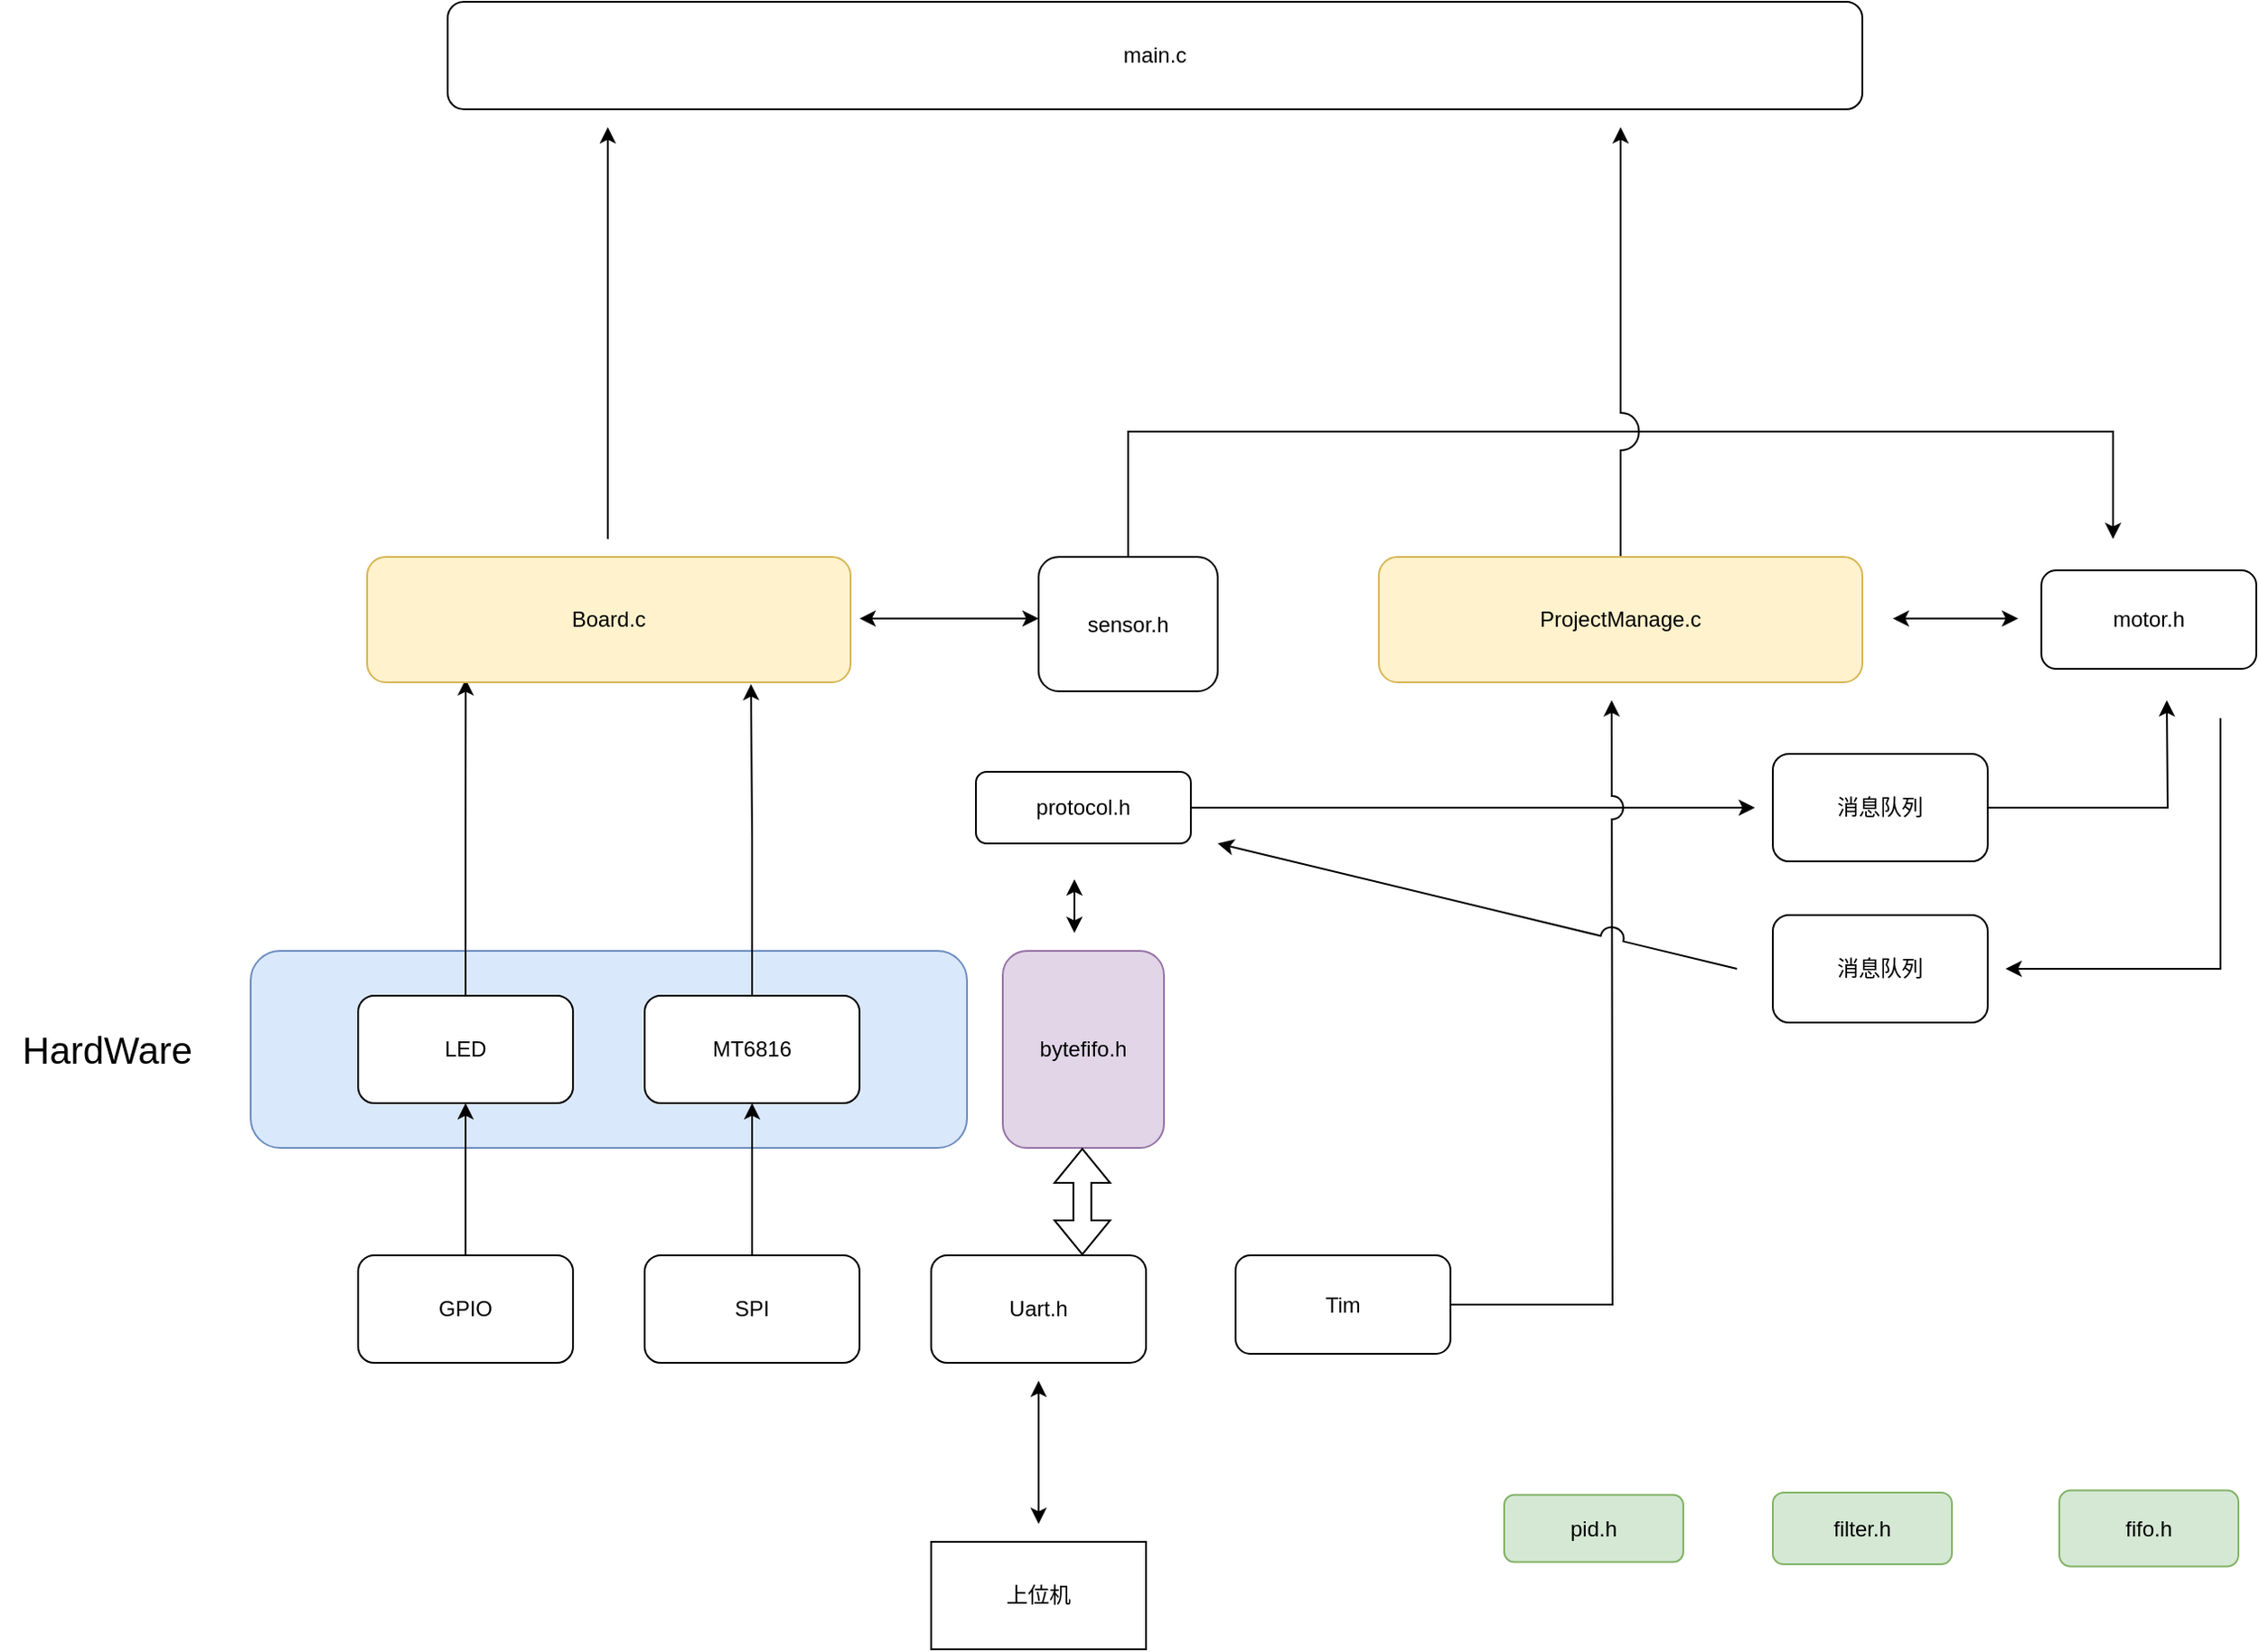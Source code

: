 <mxfile version="22.0.0" type="device">
  <diagram name="第 1 页" id="xYpy-MfsaMRQK1k4Ok_8">
    <mxGraphModel dx="2207" dy="2077" grid="1" gridSize="10" guides="1" tooltips="1" connect="1" arrows="1" fold="1" page="1" pageScale="1" pageWidth="827" pageHeight="1169" math="0" shadow="0">
      <root>
        <mxCell id="0" />
        <mxCell id="1" parent="0" />
        <mxCell id="InQHo25FBvMpRqRcAqbQ-57" style="edgeStyle=orthogonalEdgeStyle;rounded=0;orthogonalLoop=1;jettySize=auto;html=1;" edge="1" parent="1" source="InQHo25FBvMpRqRcAqbQ-26">
          <mxGeometry relative="1" as="geometry">
            <mxPoint x="680" y="300" as="targetPoint" />
          </mxGeometry>
        </mxCell>
        <mxCell id="InQHo25FBvMpRqRcAqbQ-26" value="protocol.h" style="rounded=1;whiteSpace=wrap;html=1;" vertex="1" parent="1">
          <mxGeometry x="245" y="280" width="120" height="40" as="geometry" />
        </mxCell>
        <mxCell id="InQHo25FBvMpRqRcAqbQ-2" value="GPIO" style="rounded=1;whiteSpace=wrap;html=1;" vertex="1" parent="1">
          <mxGeometry x="-100" y="550" width="120" height="60" as="geometry" />
        </mxCell>
        <mxCell id="InQHo25FBvMpRqRcAqbQ-3" value="SPI" style="rounded=1;whiteSpace=wrap;html=1;" vertex="1" parent="1">
          <mxGeometry x="60" y="550" width="120" height="60" as="geometry" />
        </mxCell>
        <mxCell id="InQHo25FBvMpRqRcAqbQ-6" value="" style="rounded=1;whiteSpace=wrap;html=1;fillColor=#dae8fc;strokeColor=#6c8ebf;" vertex="1" parent="1">
          <mxGeometry x="-160" y="380" width="400" height="110" as="geometry" />
        </mxCell>
        <mxCell id="InQHo25FBvMpRqRcAqbQ-9" value="" style="edgeStyle=orthogonalEdgeStyle;rounded=0;orthogonalLoop=1;jettySize=auto;html=1;entryX=0.204;entryY=0.976;entryDx=0;entryDy=0;entryPerimeter=0;" edge="1" parent="1" source="InQHo25FBvMpRqRcAqbQ-4" target="InQHo25FBvMpRqRcAqbQ-12">
          <mxGeometry relative="1" as="geometry">
            <mxPoint x="-40" y="270" as="targetPoint" />
          </mxGeometry>
        </mxCell>
        <mxCell id="InQHo25FBvMpRqRcAqbQ-4" value="LED&lt;br&gt;" style="rounded=1;whiteSpace=wrap;html=1;" vertex="1" parent="1">
          <mxGeometry x="-100" y="405" width="120" height="60" as="geometry" />
        </mxCell>
        <mxCell id="InQHo25FBvMpRqRcAqbQ-11" value="" style="edgeStyle=orthogonalEdgeStyle;rounded=0;orthogonalLoop=1;jettySize=auto;html=1;entryX=0.794;entryY=1.014;entryDx=0;entryDy=0;entryPerimeter=0;" edge="1" parent="1" source="InQHo25FBvMpRqRcAqbQ-5" target="InQHo25FBvMpRqRcAqbQ-12">
          <mxGeometry relative="1" as="geometry">
            <mxPoint x="120" y="270" as="targetPoint" />
          </mxGeometry>
        </mxCell>
        <mxCell id="InQHo25FBvMpRqRcAqbQ-5" value="MT6816" style="rounded=1;whiteSpace=wrap;html=1;" vertex="1" parent="1">
          <mxGeometry x="60" y="405" width="120" height="60" as="geometry" />
        </mxCell>
        <mxCell id="InQHo25FBvMpRqRcAqbQ-7" value="HardWare" style="text;html=1;strokeColor=none;fillColor=none;align=center;verticalAlign=middle;whiteSpace=wrap;rounded=0;fontSize=21;" vertex="1" parent="1">
          <mxGeometry x="-300" y="412.5" width="120" height="45" as="geometry" />
        </mxCell>
        <mxCell id="InQHo25FBvMpRqRcAqbQ-12" value="Board.c" style="rounded=1;whiteSpace=wrap;html=1;fillColor=#fff2cc;strokeColor=#d6b656;" vertex="1" parent="1">
          <mxGeometry x="-95" y="160" width="270" height="70" as="geometry" />
        </mxCell>
        <mxCell id="InQHo25FBvMpRqRcAqbQ-42" style="edgeStyle=orthogonalEdgeStyle;rounded=0;orthogonalLoop=1;jettySize=auto;html=1;jumpStyle=arc;jumpSize=27;strokeWidth=1;" edge="1" parent="1" source="InQHo25FBvMpRqRcAqbQ-14">
          <mxGeometry relative="1" as="geometry">
            <mxPoint x="880" y="150" as="targetPoint" />
            <Array as="points">
              <mxPoint x="330" y="90" />
              <mxPoint x="880" y="90" />
            </Array>
          </mxGeometry>
        </mxCell>
        <mxCell id="InQHo25FBvMpRqRcAqbQ-14" value="sensor.h" style="rounded=1;whiteSpace=wrap;html=1;" vertex="1" parent="1">
          <mxGeometry x="280" y="160" width="100" height="75" as="geometry" />
        </mxCell>
        <mxCell id="InQHo25FBvMpRqRcAqbQ-15" value="fifo.h" style="rounded=1;whiteSpace=wrap;html=1;fillColor=#d5e8d4;strokeColor=#82b366;" vertex="1" parent="1">
          <mxGeometry x="850" y="681.25" width="100" height="42.5" as="geometry" />
        </mxCell>
        <mxCell id="InQHo25FBvMpRqRcAqbQ-16" value="filter.h" style="rounded=1;whiteSpace=wrap;html=1;fillColor=#d5e8d4;strokeColor=#82b366;" vertex="1" parent="1">
          <mxGeometry x="690" y="682.5" width="100" height="40" as="geometry" />
        </mxCell>
        <mxCell id="InQHo25FBvMpRqRcAqbQ-17" value="pid.h" style="rounded=1;whiteSpace=wrap;html=1;fillColor=#d5e8d4;strokeColor=#82b366;" vertex="1" parent="1">
          <mxGeometry x="540" y="683.75" width="100" height="37.5" as="geometry" />
        </mxCell>
        <mxCell id="InQHo25FBvMpRqRcAqbQ-21" value="main.c" style="rounded=1;whiteSpace=wrap;html=1;" vertex="1" parent="1">
          <mxGeometry x="-50" y="-150" width="790" height="60" as="geometry" />
        </mxCell>
        <mxCell id="InQHo25FBvMpRqRcAqbQ-22" value="" style="endArrow=classic;html=1;rounded=0;" edge="1" parent="1">
          <mxGeometry width="50" height="50" relative="1" as="geometry">
            <mxPoint x="39.41" y="150" as="sourcePoint" />
            <mxPoint x="39.41" y="-80" as="targetPoint" />
            <Array as="points">
              <mxPoint x="39.41" y="40" />
            </Array>
          </mxGeometry>
        </mxCell>
        <mxCell id="InQHo25FBvMpRqRcAqbQ-24" value="motor.h" style="rounded=1;whiteSpace=wrap;html=1;" vertex="1" parent="1">
          <mxGeometry x="840" y="167.5" width="120" height="55" as="geometry" />
        </mxCell>
        <mxCell id="InQHo25FBvMpRqRcAqbQ-28" style="edgeStyle=orthogonalEdgeStyle;rounded=0;orthogonalLoop=1;jettySize=auto;html=1;" edge="1" parent="1" source="InQHo25FBvMpRqRcAqbQ-3" target="InQHo25FBvMpRqRcAqbQ-5">
          <mxGeometry relative="1" as="geometry" />
        </mxCell>
        <mxCell id="InQHo25FBvMpRqRcAqbQ-27" style="edgeStyle=orthogonalEdgeStyle;rounded=0;orthogonalLoop=1;jettySize=auto;html=1;entryX=0.5;entryY=1;entryDx=0;entryDy=0;" edge="1" parent="1" source="InQHo25FBvMpRqRcAqbQ-2" target="InQHo25FBvMpRqRcAqbQ-4">
          <mxGeometry relative="1" as="geometry" />
        </mxCell>
        <mxCell id="InQHo25FBvMpRqRcAqbQ-34" value="Uart.h" style="rounded=1;whiteSpace=wrap;html=1;" vertex="1" parent="1">
          <mxGeometry x="220" y="550" width="120" height="60" as="geometry" />
        </mxCell>
        <mxCell id="InQHo25FBvMpRqRcAqbQ-36" value="" style="endArrow=classic;startArrow=classic;html=1;rounded=0;" edge="1" parent="1">
          <mxGeometry width="50" height="50" relative="1" as="geometry">
            <mxPoint x="180" y="194.41" as="sourcePoint" />
            <mxPoint x="280" y="194.41" as="targetPoint" />
          </mxGeometry>
        </mxCell>
        <mxCell id="InQHo25FBvMpRqRcAqbQ-44" style="edgeStyle=orthogonalEdgeStyle;rounded=0;orthogonalLoop=1;jettySize=auto;html=1;jumpStyle=arc;jumpSize=13;" edge="1" parent="1" source="InQHo25FBvMpRqRcAqbQ-38">
          <mxGeometry relative="1" as="geometry">
            <mxPoint x="600" y="240" as="targetPoint" />
          </mxGeometry>
        </mxCell>
        <mxCell id="InQHo25FBvMpRqRcAqbQ-38" value="Tim" style="rounded=1;whiteSpace=wrap;html=1;" vertex="1" parent="1">
          <mxGeometry x="390" y="550" width="120" height="55" as="geometry" />
        </mxCell>
        <mxCell id="InQHo25FBvMpRqRcAqbQ-40" style="edgeStyle=orthogonalEdgeStyle;rounded=0;orthogonalLoop=1;jettySize=auto;html=1;jumpStyle=arc;jumpSize=21;" edge="1" parent="1" source="InQHo25FBvMpRqRcAqbQ-39">
          <mxGeometry relative="1" as="geometry">
            <mxPoint x="605" y="-80" as="targetPoint" />
          </mxGeometry>
        </mxCell>
        <mxCell id="InQHo25FBvMpRqRcAqbQ-39" value="ProjectManage.c" style="rounded=1;whiteSpace=wrap;html=1;fillColor=#fff2cc;strokeColor=#d6b656;" vertex="1" parent="1">
          <mxGeometry x="470" y="160" width="270" height="70" as="geometry" />
        </mxCell>
        <mxCell id="InQHo25FBvMpRqRcAqbQ-41" value="" style="endArrow=classic;startArrow=classic;html=1;rounded=0;" edge="1" parent="1">
          <mxGeometry width="50" height="50" relative="1" as="geometry">
            <mxPoint x="827" y="194.41" as="sourcePoint" />
            <mxPoint x="757" y="194.41" as="targetPoint" />
          </mxGeometry>
        </mxCell>
        <mxCell id="InQHo25FBvMpRqRcAqbQ-46" value="上位机" style="rounded=0;whiteSpace=wrap;html=1;" vertex="1" parent="1">
          <mxGeometry x="220" y="710" width="120" height="60" as="geometry" />
        </mxCell>
        <mxCell id="InQHo25FBvMpRqRcAqbQ-49" value="" style="endArrow=classic;startArrow=classic;html=1;rounded=0;" edge="1" parent="1">
          <mxGeometry width="50" height="50" relative="1" as="geometry">
            <mxPoint x="280" y="700" as="sourcePoint" />
            <mxPoint x="280" y="620" as="targetPoint" />
          </mxGeometry>
        </mxCell>
        <mxCell id="InQHo25FBvMpRqRcAqbQ-50" value="bytefifo.h" style="rounded=1;whiteSpace=wrap;html=1;fillColor=#e1d5e7;strokeColor=#9673a6;" vertex="1" parent="1">
          <mxGeometry x="260" y="380" width="90" height="110" as="geometry" />
        </mxCell>
        <mxCell id="InQHo25FBvMpRqRcAqbQ-52" value="" style="shape=flexArrow;endArrow=classic;startArrow=classic;html=1;rounded=0;" edge="1" parent="1">
          <mxGeometry width="100" height="100" relative="1" as="geometry">
            <mxPoint x="304.41" y="550" as="sourcePoint" />
            <mxPoint x="304.41" y="490" as="targetPoint" />
          </mxGeometry>
        </mxCell>
        <mxCell id="InQHo25FBvMpRqRcAqbQ-55" value="" style="endArrow=classic;html=1;rounded=0;startArrow=classic;startFill=1;" edge="1" parent="1">
          <mxGeometry width="50" height="50" relative="1" as="geometry">
            <mxPoint x="300" y="370" as="sourcePoint" />
            <mxPoint x="300" y="340" as="targetPoint" />
          </mxGeometry>
        </mxCell>
        <mxCell id="InQHo25FBvMpRqRcAqbQ-58" style="edgeStyle=orthogonalEdgeStyle;rounded=0;orthogonalLoop=1;jettySize=auto;html=1;" edge="1" parent="1" source="InQHo25FBvMpRqRcAqbQ-56">
          <mxGeometry relative="1" as="geometry">
            <mxPoint x="910" y="240" as="targetPoint" />
          </mxGeometry>
        </mxCell>
        <mxCell id="InQHo25FBvMpRqRcAqbQ-56" value="消息队列" style="rounded=1;whiteSpace=wrap;html=1;" vertex="1" parent="1">
          <mxGeometry x="690" y="270" width="120" height="60" as="geometry" />
        </mxCell>
        <mxCell id="InQHo25FBvMpRqRcAqbQ-59" value="消息队列" style="rounded=1;whiteSpace=wrap;html=1;" vertex="1" parent="1">
          <mxGeometry x="690" y="360" width="120" height="60" as="geometry" />
        </mxCell>
        <mxCell id="InQHo25FBvMpRqRcAqbQ-62" value="" style="endArrow=classic;html=1;rounded=0;jumpStyle=arc;jumpSize=13;" edge="1" parent="1">
          <mxGeometry width="50" height="50" relative="1" as="geometry">
            <mxPoint x="670" y="390" as="sourcePoint" />
            <mxPoint x="380" y="320" as="targetPoint" />
          </mxGeometry>
        </mxCell>
        <mxCell id="InQHo25FBvMpRqRcAqbQ-63" value="" style="endArrow=classic;html=1;rounded=0;" edge="1" parent="1">
          <mxGeometry width="50" height="50" relative="1" as="geometry">
            <mxPoint x="940" y="250" as="sourcePoint" />
            <mxPoint x="820" y="390" as="targetPoint" />
            <Array as="points">
              <mxPoint x="940" y="390" />
            </Array>
          </mxGeometry>
        </mxCell>
      </root>
    </mxGraphModel>
  </diagram>
</mxfile>
